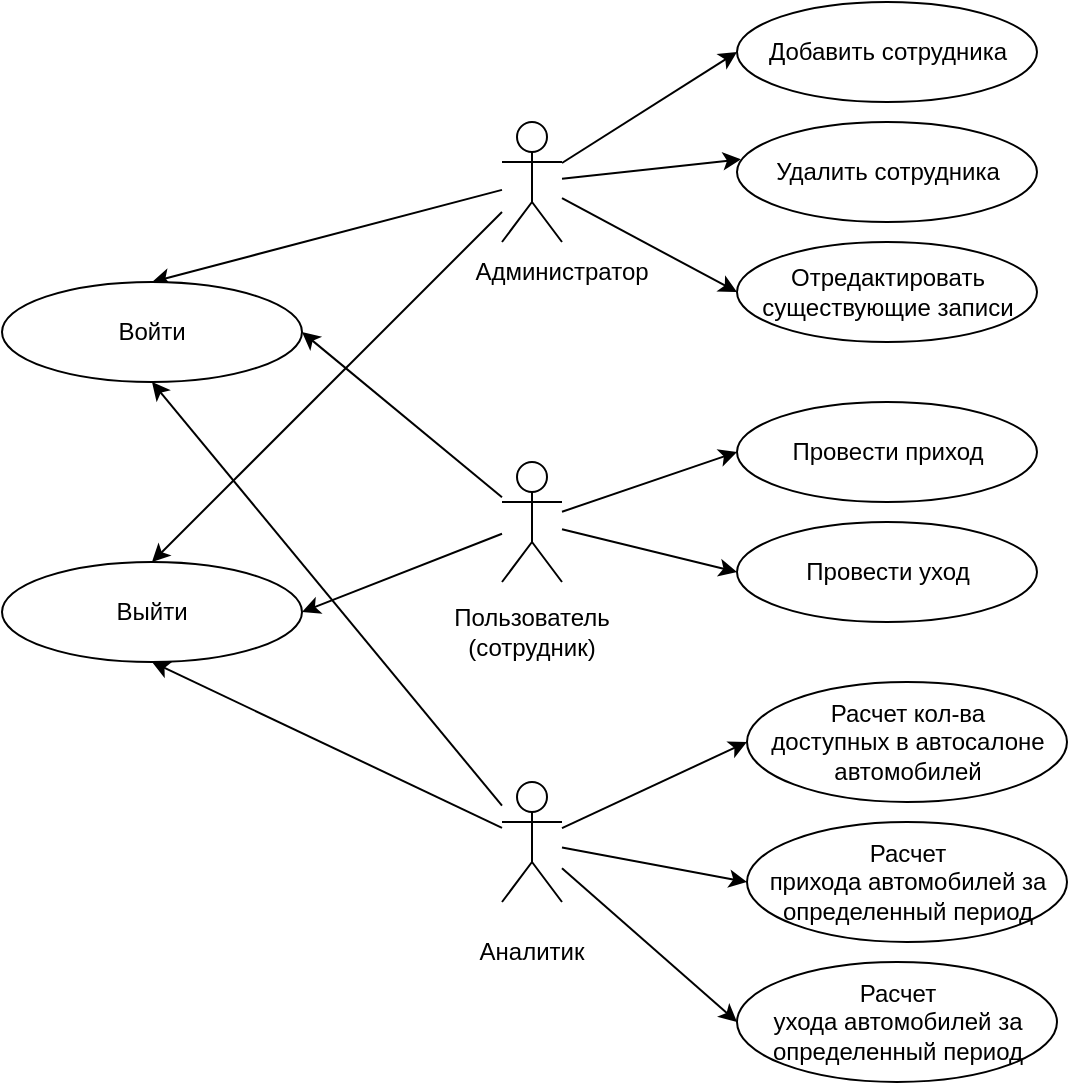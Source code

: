 <mxfile version="15.7.3" type="device" pages="2"><diagram id="2U2O3SZdrTTBc1C1Ku2I" name="use-case"><mxGraphModel dx="782" dy="539" grid="1" gridSize="10" guides="1" tooltips="1" connect="1" arrows="1" fold="1" page="1" pageScale="1" pageWidth="827" pageHeight="1169" math="0" shadow="0"><root><mxCell id="zMhGASo0eyIGt-AqRq2w-0"/><mxCell id="zMhGASo0eyIGt-AqRq2w-1" parent="zMhGASo0eyIGt-AqRq2w-0"/><mxCell id="QZ2UJhgjP6durrf7P7No-1" style="rounded=0;orthogonalLoop=1;jettySize=auto;html=1;entryX=0.013;entryY=0.373;entryDx=0;entryDy=0;entryPerimeter=0;fontColor=none;" parent="zMhGASo0eyIGt-AqRq2w-1" source="AcXAhalTKIhHGn3KxQIS-0" target="UEy1KWsxkfohJrvBYBMe-1" edge="1"><mxGeometry relative="1" as="geometry"/></mxCell><mxCell id="QZ2UJhgjP6durrf7P7No-2" style="edgeStyle=none;rounded=0;orthogonalLoop=1;jettySize=auto;html=1;entryX=0;entryY=0.5;entryDx=0;entryDy=0;fontColor=none;" parent="zMhGASo0eyIGt-AqRq2w-1" source="AcXAhalTKIhHGn3KxQIS-0" target="AcXAhalTKIhHGn3KxQIS-28" edge="1"><mxGeometry relative="1" as="geometry"/></mxCell><mxCell id="QZ2UJhgjP6durrf7P7No-3" style="edgeStyle=none;rounded=0;orthogonalLoop=1;jettySize=auto;html=1;entryX=0;entryY=0.5;entryDx=0;entryDy=0;fontColor=none;" parent="zMhGASo0eyIGt-AqRq2w-1" source="AcXAhalTKIhHGn3KxQIS-0" target="UEy1KWsxkfohJrvBYBMe-2" edge="1"><mxGeometry relative="1" as="geometry"/></mxCell><mxCell id="nZlIhvR65VvDpLdgkYV--3" style="rounded=0;orthogonalLoop=1;jettySize=auto;html=1;entryX=0.5;entryY=0;entryDx=0;entryDy=0;" parent="zMhGASo0eyIGt-AqRq2w-1" source="AcXAhalTKIhHGn3KxQIS-0" target="nZlIhvR65VvDpLdgkYV--2" edge="1"><mxGeometry relative="1" as="geometry"/></mxCell><mxCell id="S97YWXDKWpjMa6p9Spy0-2" style="edgeStyle=none;rounded=0;orthogonalLoop=1;jettySize=auto;html=1;entryX=0.5;entryY=0;entryDx=0;entryDy=0;" parent="zMhGASo0eyIGt-AqRq2w-1" source="AcXAhalTKIhHGn3KxQIS-0" target="S97YWXDKWpjMa6p9Spy0-0" edge="1"><mxGeometry relative="1" as="geometry"/></mxCell><mxCell id="AcXAhalTKIhHGn3KxQIS-0" value="Actor" style="shape=umlActor;verticalLabelPosition=bottom;verticalAlign=top;html=1;outlineConnect=0;fontColor=none;noLabel=1;" parent="zMhGASo0eyIGt-AqRq2w-1" vertex="1"><mxGeometry x="320" y="170" width="30" height="60" as="geometry"/></mxCell><mxCell id="QZ2UJhgjP6durrf7P7No-4" style="edgeStyle=none;rounded=0;orthogonalLoop=1;jettySize=auto;html=1;entryX=0;entryY=0.5;entryDx=0;entryDy=0;fontColor=none;" parent="zMhGASo0eyIGt-AqRq2w-1" source="AcXAhalTKIhHGn3KxQIS-24" target="UEy1KWsxkfohJrvBYBMe-3" edge="1"><mxGeometry relative="1" as="geometry"/></mxCell><mxCell id="QZ2UJhgjP6durrf7P7No-5" style="edgeStyle=none;rounded=0;orthogonalLoop=1;jettySize=auto;html=1;entryX=0;entryY=0.5;entryDx=0;entryDy=0;fontColor=none;" parent="zMhGASo0eyIGt-AqRq2w-1" source="AcXAhalTKIhHGn3KxQIS-24" target="UEy1KWsxkfohJrvBYBMe-4" edge="1"><mxGeometry relative="1" as="geometry"/></mxCell><mxCell id="nZlIhvR65VvDpLdgkYV--4" style="edgeStyle=none;rounded=0;orthogonalLoop=1;jettySize=auto;html=1;entryX=1;entryY=0.5;entryDx=0;entryDy=0;" parent="zMhGASo0eyIGt-AqRq2w-1" source="AcXAhalTKIhHGn3KxQIS-24" target="nZlIhvR65VvDpLdgkYV--2" edge="1"><mxGeometry relative="1" as="geometry"/></mxCell><mxCell id="S97YWXDKWpjMa6p9Spy0-1" style="rounded=0;orthogonalLoop=1;jettySize=auto;html=1;entryX=1;entryY=0.5;entryDx=0;entryDy=0;" parent="zMhGASo0eyIGt-AqRq2w-1" source="AcXAhalTKIhHGn3KxQIS-24" target="S97YWXDKWpjMa6p9Spy0-0" edge="1"><mxGeometry relative="1" as="geometry"/></mxCell><mxCell id="AcXAhalTKIhHGn3KxQIS-24" value="Actor" style="shape=umlActor;verticalLabelPosition=bottom;verticalAlign=top;html=1;outlineConnect=0;fontColor=none;noLabel=1;" parent="zMhGASo0eyIGt-AqRq2w-1" vertex="1"><mxGeometry x="320" y="340" width="30" height="60" as="geometry"/></mxCell><mxCell id="QZ2UJhgjP6durrf7P7No-6" style="edgeStyle=none;rounded=0;orthogonalLoop=1;jettySize=auto;html=1;entryX=0;entryY=0.5;entryDx=0;entryDy=0;fontColor=none;" parent="zMhGASo0eyIGt-AqRq2w-1" source="AcXAhalTKIhHGn3KxQIS-25" target="UEy1KWsxkfohJrvBYBMe-8" edge="1"><mxGeometry relative="1" as="geometry"/></mxCell><mxCell id="QZ2UJhgjP6durrf7P7No-7" style="edgeStyle=none;rounded=0;orthogonalLoop=1;jettySize=auto;html=1;entryX=0;entryY=0.5;entryDx=0;entryDy=0;fontColor=none;" parent="zMhGASo0eyIGt-AqRq2w-1" source="AcXAhalTKIhHGn3KxQIS-25" target="UEy1KWsxkfohJrvBYBMe-9" edge="1"><mxGeometry relative="1" as="geometry"/></mxCell><mxCell id="QZ2UJhgjP6durrf7P7No-8" style="edgeStyle=none;rounded=0;orthogonalLoop=1;jettySize=auto;html=1;entryX=0;entryY=0.5;entryDx=0;entryDy=0;fontColor=none;" parent="zMhGASo0eyIGt-AqRq2w-1" source="AcXAhalTKIhHGn3KxQIS-25" target="UEy1KWsxkfohJrvBYBMe-10" edge="1"><mxGeometry relative="1" as="geometry"/></mxCell><mxCell id="nZlIhvR65VvDpLdgkYV--5" style="edgeStyle=none;rounded=0;orthogonalLoop=1;jettySize=auto;html=1;entryX=0.5;entryY=1;entryDx=0;entryDy=0;" parent="zMhGASo0eyIGt-AqRq2w-1" source="AcXAhalTKIhHGn3KxQIS-25" target="nZlIhvR65VvDpLdgkYV--2" edge="1"><mxGeometry relative="1" as="geometry"/></mxCell><mxCell id="S97YWXDKWpjMa6p9Spy0-3" style="edgeStyle=none;rounded=0;orthogonalLoop=1;jettySize=auto;html=1;entryX=0.5;entryY=1;entryDx=0;entryDy=0;" parent="zMhGASo0eyIGt-AqRq2w-1" source="AcXAhalTKIhHGn3KxQIS-25" target="S97YWXDKWpjMa6p9Spy0-0" edge="1"><mxGeometry relative="1" as="geometry"/></mxCell><mxCell id="AcXAhalTKIhHGn3KxQIS-25" value="Actor" style="shape=umlActor;verticalLabelPosition=bottom;verticalAlign=top;html=1;outlineConnect=0;fontColor=none;noLabel=1;" parent="zMhGASo0eyIGt-AqRq2w-1" vertex="1"><mxGeometry x="320" y="500" width="30" height="60" as="geometry"/></mxCell><mxCell id="AcXAhalTKIhHGn3KxQIS-28" value="Добавить сотрудника" style="ellipse;whiteSpace=wrap;html=1;align=center;" parent="zMhGASo0eyIGt-AqRq2w-1" vertex="1"><mxGeometry x="437.5" y="110" width="150" height="50" as="geometry"/></mxCell><mxCell id="UEy1KWsxkfohJrvBYBMe-1" value="Удалить сотрудника" style="ellipse;whiteSpace=wrap;html=1;align=center;" parent="zMhGASo0eyIGt-AqRq2w-1" vertex="1"><mxGeometry x="437.5" y="170" width="150" height="50" as="geometry"/></mxCell><mxCell id="UEy1KWsxkfohJrvBYBMe-2" value="Отредактировать существующие записи" style="ellipse;whiteSpace=wrap;html=1;align=center;" parent="zMhGASo0eyIGt-AqRq2w-1" vertex="1"><mxGeometry x="437.5" y="230" width="150" height="50" as="geometry"/></mxCell><mxCell id="UEy1KWsxkfohJrvBYBMe-3" value="Провести приход" style="ellipse;whiteSpace=wrap;html=1;align=center;" parent="zMhGASo0eyIGt-AqRq2w-1" vertex="1"><mxGeometry x="437.5" y="310" width="150" height="50" as="geometry"/></mxCell><mxCell id="UEy1KWsxkfohJrvBYBMe-4" value="Провести уход" style="ellipse;whiteSpace=wrap;html=1;align=center;" parent="zMhGASo0eyIGt-AqRq2w-1" vertex="1"><mxGeometry x="437.5" y="370" width="150" height="50" as="geometry"/></mxCell><mxCell id="UEy1KWsxkfohJrvBYBMe-5" value="Администратор" style="text;html=1;strokeColor=none;fillColor=none;align=center;verticalAlign=middle;whiteSpace=wrap;rounded=0;" parent="zMhGASo0eyIGt-AqRq2w-1" vertex="1"><mxGeometry x="320" y="230" width="60" height="30" as="geometry"/></mxCell><mxCell id="UEy1KWsxkfohJrvBYBMe-6" value="Пользователь (сотрудник)" style="text;html=1;strokeColor=none;fillColor=none;align=center;verticalAlign=middle;whiteSpace=wrap;rounded=0;" parent="zMhGASo0eyIGt-AqRq2w-1" vertex="1"><mxGeometry x="305" y="410" width="60" height="30" as="geometry"/></mxCell><mxCell id="UEy1KWsxkfohJrvBYBMe-7" value="Аналитик" style="text;html=1;strokeColor=none;fillColor=none;align=center;verticalAlign=middle;whiteSpace=wrap;rounded=0;" parent="zMhGASo0eyIGt-AqRq2w-1" vertex="1"><mxGeometry x="305" y="570" width="60" height="30" as="geometry"/></mxCell><mxCell id="UEy1KWsxkfohJrvBYBMe-8" value="Расчет кол-ва &lt;br&gt;доступных в автосалоне автомобилей" style="ellipse;whiteSpace=wrap;html=1;align=center;" parent="zMhGASo0eyIGt-AqRq2w-1" vertex="1"><mxGeometry x="442.5" y="450" width="160" height="60" as="geometry"/></mxCell><mxCell id="UEy1KWsxkfohJrvBYBMe-9" value="Расчет &lt;br&gt;прихода автомобилей за определенный период" style="ellipse;whiteSpace=wrap;html=1;align=center;" parent="zMhGASo0eyIGt-AqRq2w-1" vertex="1"><mxGeometry x="442.5" y="520" width="160" height="60" as="geometry"/></mxCell><mxCell id="UEy1KWsxkfohJrvBYBMe-10" value="Расчет &lt;br&gt;ухода автомобилей за определенный период" style="ellipse;whiteSpace=wrap;html=1;align=center;" parent="zMhGASo0eyIGt-AqRq2w-1" vertex="1"><mxGeometry x="437.5" y="590" width="160" height="60" as="geometry"/></mxCell><mxCell id="nZlIhvR65VvDpLdgkYV--2" value="Войти" style="ellipse;whiteSpace=wrap;html=1;align=center;" parent="zMhGASo0eyIGt-AqRq2w-1" vertex="1"><mxGeometry x="70" y="250" width="150" height="50" as="geometry"/></mxCell><mxCell id="S97YWXDKWpjMa6p9Spy0-0" value="Выйти" style="ellipse;whiteSpace=wrap;html=1;align=center;" parent="zMhGASo0eyIGt-AqRq2w-1" vertex="1"><mxGeometry x="70" y="390" width="150" height="50" as="geometry"/></mxCell></root></mxGraphModel></diagram><diagram id="0Xg3Hu6DGVQvQ0aXj4Dc" name="Страница 3"><mxGraphModel dx="1117" dy="770" grid="1" gridSize="10" guides="1" tooltips="1" connect="1" arrows="1" fold="1" page="1" pageScale="1" pageWidth="827" pageHeight="1169" math="0" shadow="0"><root><mxCell id="w1r_9vBxDhwDkuj_-hU8-0"/><mxCell id="w1r_9vBxDhwDkuj_-hU8-1" parent="w1r_9vBxDhwDkuj_-hU8-0"/><mxCell id="w1r_9vBxDhwDkuj_-hU8-2" style="rounded=0;orthogonalLoop=1;jettySize=auto;html=1;entryX=0.013;entryY=0.373;entryDx=0;entryDy=0;entryPerimeter=0;fontColor=none;" parent="w1r_9vBxDhwDkuj_-hU8-1" source="w1r_9vBxDhwDkuj_-hU8-5" target="w1r_9vBxDhwDkuj_-hU8-14" edge="1"><mxGeometry relative="1" as="geometry"/></mxCell><mxCell id="w1r_9vBxDhwDkuj_-hU8-3" style="edgeStyle=none;rounded=0;orthogonalLoop=1;jettySize=auto;html=1;entryX=0;entryY=0.5;entryDx=0;entryDy=0;fontColor=none;" parent="w1r_9vBxDhwDkuj_-hU8-1" source="w1r_9vBxDhwDkuj_-hU8-5" target="w1r_9vBxDhwDkuj_-hU8-13" edge="1"><mxGeometry relative="1" as="geometry"/></mxCell><mxCell id="w1r_9vBxDhwDkuj_-hU8-4" style="edgeStyle=none;rounded=0;orthogonalLoop=1;jettySize=auto;html=1;entryX=0;entryY=0.5;entryDx=0;entryDy=0;fontColor=none;" parent="w1r_9vBxDhwDkuj_-hU8-1" source="w1r_9vBxDhwDkuj_-hU8-5" target="w1r_9vBxDhwDkuj_-hU8-15" edge="1"><mxGeometry relative="1" as="geometry"/></mxCell><mxCell id="w1r_9vBxDhwDkuj_-hU8-5" value="Actor" style="shape=umlActor;verticalLabelPosition=bottom;verticalAlign=top;html=1;outlineConnect=0;fontColor=none;noLabel=1;" parent="w1r_9vBxDhwDkuj_-hU8-1" vertex="1"><mxGeometry x="80" y="100" width="30" height="60" as="geometry"/></mxCell><mxCell id="w1r_9vBxDhwDkuj_-hU8-6" style="edgeStyle=none;rounded=0;orthogonalLoop=1;jettySize=auto;html=1;entryX=0;entryY=0.5;entryDx=0;entryDy=0;fontColor=none;" parent="w1r_9vBxDhwDkuj_-hU8-1" source="w1r_9vBxDhwDkuj_-hU8-8" target="w1r_9vBxDhwDkuj_-hU8-16" edge="1"><mxGeometry relative="1" as="geometry"/></mxCell><mxCell id="w1r_9vBxDhwDkuj_-hU8-7" style="edgeStyle=none;rounded=0;orthogonalLoop=1;jettySize=auto;html=1;entryX=0;entryY=0.5;entryDx=0;entryDy=0;fontColor=none;" parent="w1r_9vBxDhwDkuj_-hU8-1" source="w1r_9vBxDhwDkuj_-hU8-8" target="w1r_9vBxDhwDkuj_-hU8-17" edge="1"><mxGeometry relative="1" as="geometry"/></mxCell><mxCell id="w1r_9vBxDhwDkuj_-hU8-8" value="Actor" style="shape=umlActor;verticalLabelPosition=bottom;verticalAlign=top;html=1;outlineConnect=0;fontColor=none;noLabel=1;" parent="w1r_9vBxDhwDkuj_-hU8-1" vertex="1"><mxGeometry x="80" y="300" width="30" height="60" as="geometry"/></mxCell><mxCell id="w1r_9vBxDhwDkuj_-hU8-9" style="edgeStyle=none;rounded=0;orthogonalLoop=1;jettySize=auto;html=1;entryX=0;entryY=0.5;entryDx=0;entryDy=0;fontColor=none;" parent="w1r_9vBxDhwDkuj_-hU8-1" source="w1r_9vBxDhwDkuj_-hU8-12" target="w1r_9vBxDhwDkuj_-hU8-21" edge="1"><mxGeometry relative="1" as="geometry"/></mxCell><mxCell id="w1r_9vBxDhwDkuj_-hU8-10" style="edgeStyle=none;rounded=0;orthogonalLoop=1;jettySize=auto;html=1;entryX=0;entryY=0.5;entryDx=0;entryDy=0;fontColor=none;" parent="w1r_9vBxDhwDkuj_-hU8-1" source="w1r_9vBxDhwDkuj_-hU8-12" target="w1r_9vBxDhwDkuj_-hU8-22" edge="1"><mxGeometry relative="1" as="geometry"/></mxCell><mxCell id="w1r_9vBxDhwDkuj_-hU8-11" style="edgeStyle=none;rounded=0;orthogonalLoop=1;jettySize=auto;html=1;entryX=0;entryY=0.5;entryDx=0;entryDy=0;fontColor=none;" parent="w1r_9vBxDhwDkuj_-hU8-1" source="w1r_9vBxDhwDkuj_-hU8-12" target="w1r_9vBxDhwDkuj_-hU8-23" edge="1"><mxGeometry relative="1" as="geometry"/></mxCell><mxCell id="w1r_9vBxDhwDkuj_-hU8-12" value="Actor" style="shape=umlActor;verticalLabelPosition=bottom;verticalAlign=top;html=1;outlineConnect=0;fontColor=none;noLabel=1;" parent="w1r_9vBxDhwDkuj_-hU8-1" vertex="1"><mxGeometry x="80" y="460" width="30" height="60" as="geometry"/></mxCell><mxCell id="w1r_9vBxDhwDkuj_-hU8-13" value="Добавить сотрудника" style="ellipse;whiteSpace=wrap;html=1;align=center;" parent="w1r_9vBxDhwDkuj_-hU8-1" vertex="1"><mxGeometry x="250" y="60" width="150" height="50" as="geometry"/></mxCell><mxCell id="w1r_9vBxDhwDkuj_-hU8-14" value="Удалить сотрудника" style="ellipse;whiteSpace=wrap;html=1;align=center;" parent="w1r_9vBxDhwDkuj_-hU8-1" vertex="1"><mxGeometry x="250" y="120" width="150" height="50" as="geometry"/></mxCell><mxCell id="w1r_9vBxDhwDkuj_-hU8-15" value="Отредактировать существующие записи" style="ellipse;whiteSpace=wrap;html=1;align=center;" parent="w1r_9vBxDhwDkuj_-hU8-1" vertex="1"><mxGeometry x="250" y="180" width="150" height="50" as="geometry"/></mxCell><mxCell id="w1r_9vBxDhwDkuj_-hU8-16" value="Провести приход" style="ellipse;whiteSpace=wrap;html=1;align=center;" parent="w1r_9vBxDhwDkuj_-hU8-1" vertex="1"><mxGeometry x="250" y="270" width="150" height="50" as="geometry"/></mxCell><mxCell id="w1r_9vBxDhwDkuj_-hU8-17" value="Провести уход" style="ellipse;whiteSpace=wrap;html=1;align=center;" parent="w1r_9vBxDhwDkuj_-hU8-1" vertex="1"><mxGeometry x="250" y="330" width="150" height="50" as="geometry"/></mxCell><mxCell id="w1r_9vBxDhwDkuj_-hU8-18" value="Администратор" style="text;html=1;strokeColor=none;fillColor=none;align=center;verticalAlign=middle;whiteSpace=wrap;rounded=0;" parent="w1r_9vBxDhwDkuj_-hU8-1" vertex="1"><mxGeometry x="65" y="160" width="60" height="30" as="geometry"/></mxCell><mxCell id="w1r_9vBxDhwDkuj_-hU8-19" value="Пользователь (сотрудник)" style="text;html=1;strokeColor=none;fillColor=none;align=center;verticalAlign=middle;whiteSpace=wrap;rounded=0;" parent="w1r_9vBxDhwDkuj_-hU8-1" vertex="1"><mxGeometry x="65" y="370" width="60" height="30" as="geometry"/></mxCell><mxCell id="w1r_9vBxDhwDkuj_-hU8-20" value="Аналитик" style="text;html=1;strokeColor=none;fillColor=none;align=center;verticalAlign=middle;whiteSpace=wrap;rounded=0;" parent="w1r_9vBxDhwDkuj_-hU8-1" vertex="1"><mxGeometry x="65" y="530" width="60" height="30" as="geometry"/></mxCell><mxCell id="w1r_9vBxDhwDkuj_-hU8-21" value="Расчет кол-ва &lt;br&gt;доступных в автосалоне атвомобилей" style="ellipse;whiteSpace=wrap;html=1;align=center;" parent="w1r_9vBxDhwDkuj_-hU8-1" vertex="1"><mxGeometry x="250" y="430" width="160" height="60" as="geometry"/></mxCell><mxCell id="w1r_9vBxDhwDkuj_-hU8-22" value="Расчет &lt;br&gt;прихода автомобилей за определенный период" style="ellipse;whiteSpace=wrap;html=1;align=center;" parent="w1r_9vBxDhwDkuj_-hU8-1" vertex="1"><mxGeometry x="250" y="500" width="160" height="60" as="geometry"/></mxCell><mxCell id="w1r_9vBxDhwDkuj_-hU8-23" value="Расчет &lt;br&gt;ухода автомобилей за определенный период" style="ellipse;whiteSpace=wrap;html=1;align=center;" parent="w1r_9vBxDhwDkuj_-hU8-1" vertex="1"><mxGeometry x="245" y="570" width="160" height="60" as="geometry"/></mxCell><mxCell id="w1r_9vBxDhwDkuj_-hU8-24" value="Расчет &lt;br&gt;прихода автомобилей за определенный период&lt;br&gt;для определенного сотрудника" style="ellipse;whiteSpace=wrap;html=1;align=center;" parent="w1r_9vBxDhwDkuj_-hU8-1" vertex="1"><mxGeometry x="450" y="500" width="160" height="70" as="geometry"/></mxCell><mxCell id="w1r_9vBxDhwDkuj_-hU8-25" value="Расчет &lt;br&gt;ухода автомобилей за определенный период&lt;br&gt;для определенного сотрудника" style="ellipse;whiteSpace=wrap;html=1;align=center;" parent="w1r_9vBxDhwDkuj_-hU8-1" vertex="1"><mxGeometry x="450" y="585" width="160" height="70" as="geometry"/></mxCell></root></mxGraphModel></diagram></mxfile>